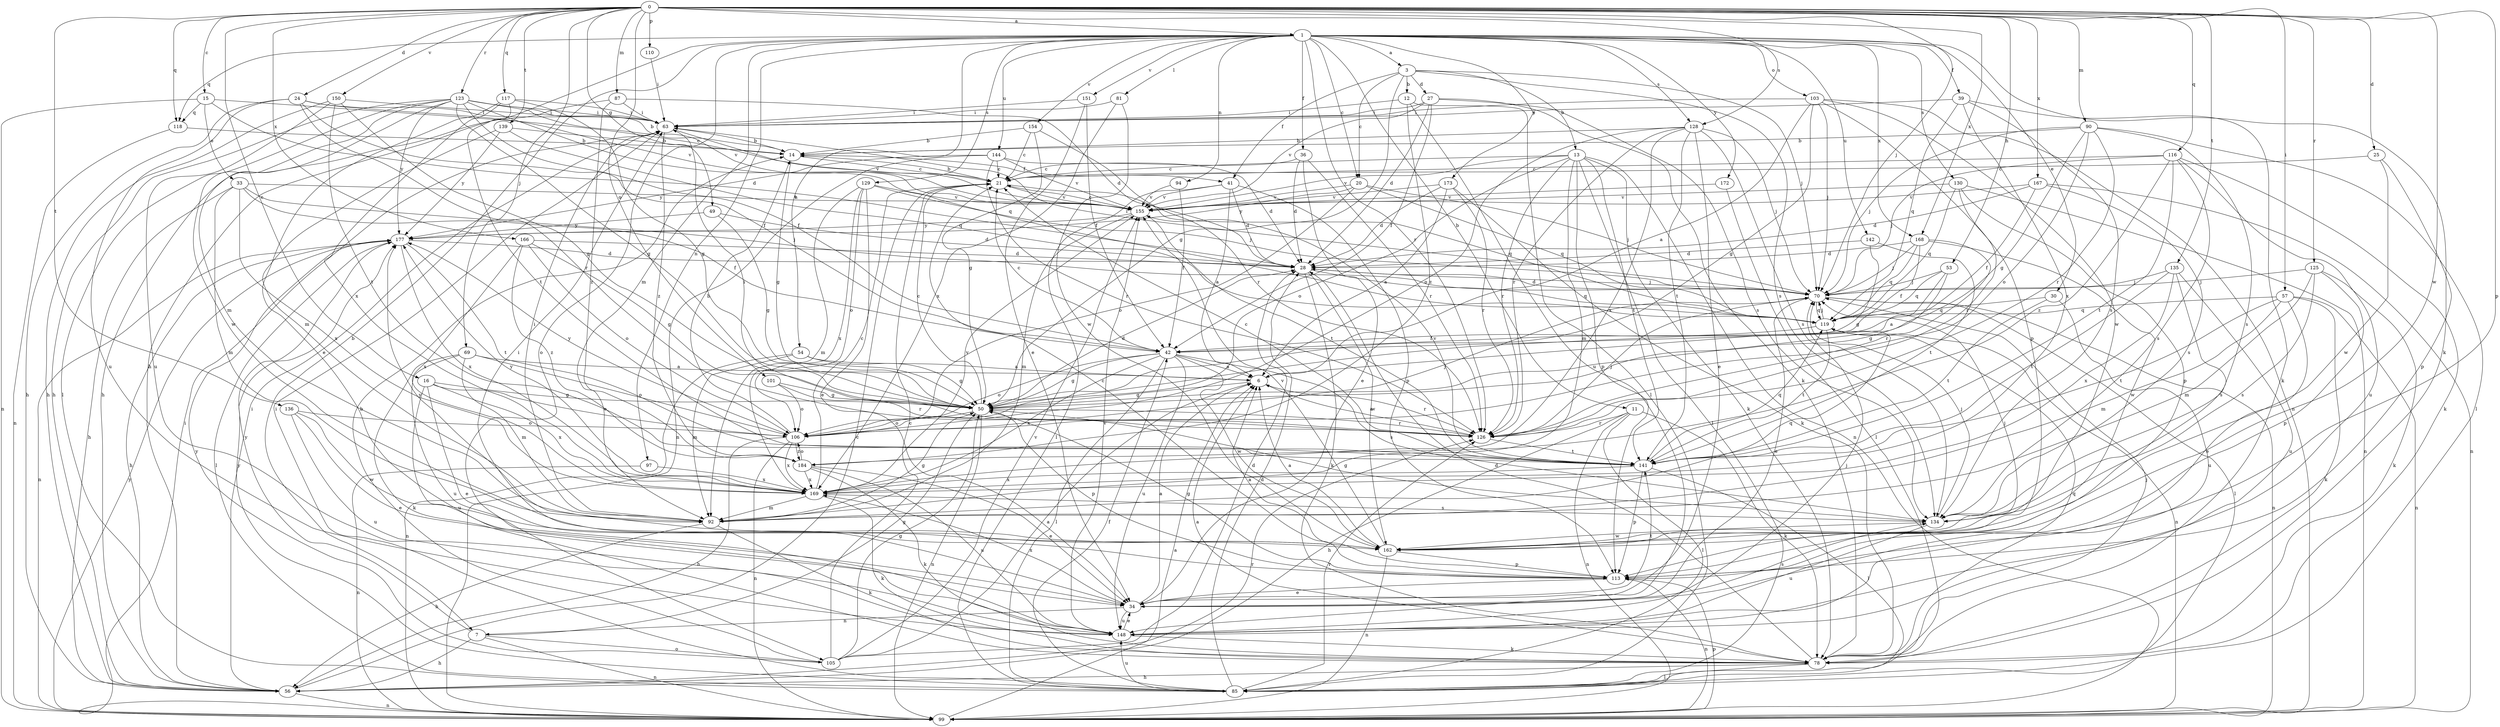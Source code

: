 strict digraph  {
0;
1;
3;
6;
7;
11;
12;
13;
14;
15;
16;
20;
21;
24;
25;
27;
28;
30;
33;
34;
36;
39;
41;
42;
49;
50;
53;
54;
56;
57;
63;
69;
70;
78;
81;
85;
87;
90;
92;
94;
97;
99;
101;
103;
105;
106;
110;
113;
116;
117;
118;
119;
123;
125;
126;
128;
129;
130;
134;
135;
136;
139;
141;
142;
144;
148;
150;
151;
154;
155;
162;
166;
167;
168;
169;
172;
173;
177;
184;
0 -> 1  [label=a];
0 -> 15  [label=c];
0 -> 16  [label=c];
0 -> 24  [label=d];
0 -> 25  [label=d];
0 -> 49  [label=g];
0 -> 53  [label=h];
0 -> 57  [label=i];
0 -> 69  [label=j];
0 -> 70  [label=j];
0 -> 87  [label=m];
0 -> 90  [label=m];
0 -> 101  [label=o];
0 -> 110  [label=p];
0 -> 113  [label=p];
0 -> 116  [label=q];
0 -> 117  [label=q];
0 -> 118  [label=q];
0 -> 123  [label=r];
0 -> 125  [label=r];
0 -> 128  [label=s];
0 -> 135  [label=t];
0 -> 136  [label=t];
0 -> 139  [label=t];
0 -> 150  [label=v];
0 -> 162  [label=w];
0 -> 166  [label=x];
0 -> 167  [label=x];
0 -> 168  [label=x];
1 -> 3  [label=a];
1 -> 7  [label=b];
1 -> 11  [label=b];
1 -> 20  [label=c];
1 -> 30  [label=e];
1 -> 36  [label=f];
1 -> 39  [label=f];
1 -> 54  [label=h];
1 -> 56  [label=h];
1 -> 78  [label=k];
1 -> 81  [label=l];
1 -> 92  [label=m];
1 -> 94  [label=n];
1 -> 97  [label=n];
1 -> 103  [label=o];
1 -> 105  [label=o];
1 -> 118  [label=q];
1 -> 126  [label=r];
1 -> 128  [label=s];
1 -> 129  [label=s];
1 -> 130  [label=s];
1 -> 142  [label=u];
1 -> 144  [label=u];
1 -> 151  [label=v];
1 -> 154  [label=v];
1 -> 168  [label=x];
1 -> 172  [label=y];
1 -> 173  [label=y];
3 -> 12  [label=b];
3 -> 13  [label=b];
3 -> 20  [label=c];
3 -> 27  [label=d];
3 -> 41  [label=f];
3 -> 50  [label=g];
3 -> 70  [label=j];
3 -> 134  [label=s];
6 -> 50  [label=g];
6 -> 126  [label=r];
7 -> 50  [label=g];
7 -> 56  [label=h];
7 -> 99  [label=n];
7 -> 105  [label=o];
7 -> 177  [label=y];
11 -> 56  [label=h];
11 -> 78  [label=k];
11 -> 85  [label=l];
11 -> 99  [label=n];
11 -> 126  [label=r];
12 -> 63  [label=i];
12 -> 85  [label=l];
12 -> 148  [label=u];
12 -> 184  [label=z];
13 -> 21  [label=c];
13 -> 78  [label=k];
13 -> 85  [label=l];
13 -> 92  [label=m];
13 -> 99  [label=n];
13 -> 106  [label=o];
13 -> 113  [label=p];
13 -> 126  [label=r];
13 -> 141  [label=t];
13 -> 155  [label=v];
14 -> 21  [label=c];
14 -> 41  [label=f];
14 -> 50  [label=g];
15 -> 21  [label=c];
15 -> 28  [label=d];
15 -> 33  [label=e];
15 -> 99  [label=n];
15 -> 118  [label=q];
16 -> 34  [label=e];
16 -> 50  [label=g];
16 -> 106  [label=o];
16 -> 148  [label=u];
16 -> 169  [label=x];
20 -> 70  [label=j];
20 -> 106  [label=o];
20 -> 119  [label=q];
20 -> 155  [label=v];
20 -> 177  [label=y];
21 -> 14  [label=b];
21 -> 119  [label=q];
21 -> 155  [label=v];
24 -> 42  [label=f];
24 -> 56  [label=h];
24 -> 63  [label=i];
24 -> 126  [label=r];
24 -> 148  [label=u];
24 -> 155  [label=v];
25 -> 21  [label=c];
25 -> 113  [label=p];
25 -> 162  [label=w];
27 -> 28  [label=d];
27 -> 42  [label=f];
27 -> 63  [label=i];
27 -> 78  [label=k];
27 -> 134  [label=s];
27 -> 155  [label=v];
28 -> 70  [label=j];
28 -> 78  [label=k];
28 -> 119  [label=q];
28 -> 162  [label=w];
30 -> 119  [label=q];
30 -> 141  [label=t];
30 -> 148  [label=u];
33 -> 42  [label=f];
33 -> 56  [label=h];
33 -> 70  [label=j];
33 -> 92  [label=m];
33 -> 155  [label=v];
33 -> 169  [label=x];
34 -> 6  [label=a];
34 -> 134  [label=s];
34 -> 141  [label=t];
34 -> 148  [label=u];
34 -> 169  [label=x];
34 -> 7  [label=n];
36 -> 21  [label=c];
36 -> 28  [label=d];
36 -> 34  [label=e];
36 -> 126  [label=r];
39 -> 63  [label=i];
39 -> 78  [label=k];
39 -> 119  [label=q];
39 -> 134  [label=s];
39 -> 169  [label=x];
41 -> 6  [label=a];
41 -> 28  [label=d];
41 -> 85  [label=l];
41 -> 113  [label=p];
41 -> 155  [label=v];
42 -> 6  [label=a];
42 -> 21  [label=c];
42 -> 50  [label=g];
42 -> 85  [label=l];
42 -> 106  [label=o];
42 -> 134  [label=s];
42 -> 148  [label=u];
42 -> 162  [label=w];
42 -> 169  [label=x];
49 -> 28  [label=d];
49 -> 50  [label=g];
49 -> 177  [label=y];
50 -> 21  [label=c];
50 -> 28  [label=d];
50 -> 99  [label=n];
50 -> 106  [label=o];
50 -> 113  [label=p];
50 -> 126  [label=r];
53 -> 6  [label=a];
53 -> 50  [label=g];
53 -> 70  [label=j];
53 -> 119  [label=q];
54 -> 6  [label=a];
54 -> 50  [label=g];
54 -> 92  [label=m];
54 -> 99  [label=n];
56 -> 21  [label=c];
56 -> 63  [label=i];
56 -> 99  [label=n];
56 -> 126  [label=r];
57 -> 34  [label=e];
57 -> 78  [label=k];
57 -> 92  [label=m];
57 -> 99  [label=n];
57 -> 119  [label=q];
57 -> 141  [label=t];
63 -> 14  [label=b];
63 -> 155  [label=v];
63 -> 184  [label=z];
69 -> 6  [label=a];
69 -> 78  [label=k];
69 -> 92  [label=m];
69 -> 106  [label=o];
69 -> 148  [label=u];
70 -> 28  [label=d];
70 -> 34  [label=e];
70 -> 63  [label=i];
70 -> 85  [label=l];
70 -> 99  [label=n];
70 -> 119  [label=q];
78 -> 6  [label=a];
78 -> 28  [label=d];
78 -> 56  [label=h];
78 -> 70  [label=j];
78 -> 85  [label=l];
78 -> 119  [label=q];
81 -> 63  [label=i];
81 -> 162  [label=w];
81 -> 169  [label=x];
85 -> 28  [label=d];
85 -> 42  [label=f];
85 -> 63  [label=i];
85 -> 126  [label=r];
85 -> 148  [label=u];
85 -> 177  [label=y];
87 -> 28  [label=d];
87 -> 56  [label=h];
87 -> 63  [label=i];
87 -> 184  [label=z];
90 -> 14  [label=b];
90 -> 50  [label=g];
90 -> 70  [label=j];
90 -> 85  [label=l];
90 -> 106  [label=o];
90 -> 126  [label=r];
90 -> 134  [label=s];
92 -> 50  [label=g];
92 -> 56  [label=h];
92 -> 63  [label=i];
92 -> 78  [label=k];
92 -> 119  [label=q];
94 -> 42  [label=f];
94 -> 155  [label=v];
97 -> 99  [label=n];
97 -> 169  [label=x];
99 -> 6  [label=a];
99 -> 63  [label=i];
99 -> 113  [label=p];
99 -> 177  [label=y];
101 -> 50  [label=g];
101 -> 106  [label=o];
101 -> 126  [label=r];
103 -> 6  [label=a];
103 -> 50  [label=g];
103 -> 63  [label=i];
103 -> 70  [label=j];
103 -> 99  [label=n];
103 -> 113  [label=p];
103 -> 162  [label=w];
105 -> 6  [label=a];
105 -> 14  [label=b];
105 -> 21  [label=c];
105 -> 28  [label=d];
105 -> 50  [label=g];
105 -> 155  [label=v];
105 -> 177  [label=y];
106 -> 14  [label=b];
106 -> 56  [label=h];
106 -> 70  [label=j];
106 -> 99  [label=n];
106 -> 169  [label=x];
106 -> 177  [label=y];
106 -> 184  [label=z];
110 -> 63  [label=i];
113 -> 6  [label=a];
113 -> 21  [label=c];
113 -> 34  [label=e];
113 -> 50  [label=g];
113 -> 63  [label=i];
113 -> 99  [label=n];
116 -> 21  [label=c];
116 -> 70  [label=j];
116 -> 78  [label=k];
116 -> 134  [label=s];
116 -> 141  [label=t];
116 -> 148  [label=u];
116 -> 184  [label=z];
117 -> 34  [label=e];
117 -> 50  [label=g];
117 -> 63  [label=i];
117 -> 141  [label=t];
117 -> 169  [label=x];
118 -> 14  [label=b];
118 -> 99  [label=n];
119 -> 42  [label=f];
119 -> 70  [label=j];
119 -> 99  [label=n];
119 -> 141  [label=t];
123 -> 14  [label=b];
123 -> 42  [label=f];
123 -> 50  [label=g];
123 -> 56  [label=h];
123 -> 63  [label=i];
123 -> 85  [label=l];
123 -> 92  [label=m];
123 -> 119  [label=q];
123 -> 155  [label=v];
123 -> 162  [label=w];
123 -> 177  [label=y];
125 -> 70  [label=j];
125 -> 78  [label=k];
125 -> 92  [label=m];
125 -> 113  [label=p];
125 -> 134  [label=s];
126 -> 6  [label=a];
126 -> 63  [label=i];
126 -> 70  [label=j];
126 -> 141  [label=t];
128 -> 14  [label=b];
128 -> 34  [label=e];
128 -> 70  [label=j];
128 -> 106  [label=o];
128 -> 126  [label=r];
128 -> 134  [label=s];
128 -> 141  [label=t];
128 -> 169  [label=x];
129 -> 34  [label=e];
129 -> 70  [label=j];
129 -> 92  [label=m];
129 -> 106  [label=o];
129 -> 155  [label=v];
129 -> 169  [label=x];
130 -> 99  [label=n];
130 -> 113  [label=p];
130 -> 119  [label=q];
130 -> 126  [label=r];
130 -> 155  [label=v];
134 -> 50  [label=g];
134 -> 70  [label=j];
134 -> 148  [label=u];
134 -> 162  [label=w];
135 -> 70  [label=j];
135 -> 134  [label=s];
135 -> 141  [label=t];
135 -> 148  [label=u];
135 -> 169  [label=x];
136 -> 34  [label=e];
136 -> 106  [label=o];
136 -> 148  [label=u];
136 -> 162  [label=w];
139 -> 14  [label=b];
139 -> 92  [label=m];
139 -> 119  [label=q];
139 -> 177  [label=y];
141 -> 21  [label=c];
141 -> 85  [label=l];
141 -> 113  [label=p];
141 -> 119  [label=q];
141 -> 155  [label=v];
141 -> 169  [label=x];
142 -> 28  [label=d];
142 -> 50  [label=g];
142 -> 141  [label=t];
144 -> 21  [label=c];
144 -> 28  [label=d];
144 -> 99  [label=n];
144 -> 126  [label=r];
144 -> 155  [label=v];
144 -> 177  [label=y];
148 -> 34  [label=e];
148 -> 70  [label=j];
148 -> 78  [label=k];
148 -> 155  [label=v];
150 -> 50  [label=g];
150 -> 56  [label=h];
150 -> 63  [label=i];
150 -> 141  [label=t];
150 -> 148  [label=u];
151 -> 34  [label=e];
151 -> 42  [label=f];
151 -> 63  [label=i];
154 -> 14  [label=b];
154 -> 21  [label=c];
154 -> 50  [label=g];
154 -> 126  [label=r];
155 -> 21  [label=c];
155 -> 92  [label=m];
155 -> 141  [label=t];
155 -> 177  [label=y];
162 -> 6  [label=a];
162 -> 70  [label=j];
162 -> 99  [label=n];
162 -> 113  [label=p];
162 -> 155  [label=v];
162 -> 177  [label=y];
166 -> 28  [label=d];
166 -> 50  [label=g];
166 -> 106  [label=o];
166 -> 169  [label=x];
166 -> 184  [label=z];
167 -> 28  [label=d];
167 -> 42  [label=f];
167 -> 99  [label=n];
167 -> 134  [label=s];
167 -> 155  [label=v];
168 -> 28  [label=d];
168 -> 42  [label=f];
168 -> 70  [label=j];
168 -> 119  [label=q];
168 -> 126  [label=r];
168 -> 162  [label=w];
169 -> 21  [label=c];
169 -> 78  [label=k];
169 -> 92  [label=m];
169 -> 134  [label=s];
169 -> 155  [label=v];
169 -> 177  [label=y];
172 -> 85  [label=l];
172 -> 155  [label=v];
173 -> 6  [label=a];
173 -> 28  [label=d];
173 -> 78  [label=k];
173 -> 126  [label=r];
173 -> 155  [label=v];
177 -> 28  [label=d];
177 -> 56  [label=h];
177 -> 85  [label=l];
177 -> 99  [label=n];
177 -> 141  [label=t];
177 -> 169  [label=x];
184 -> 34  [label=e];
184 -> 78  [label=k];
184 -> 106  [label=o];
184 -> 148  [label=u];
184 -> 169  [label=x];
}
